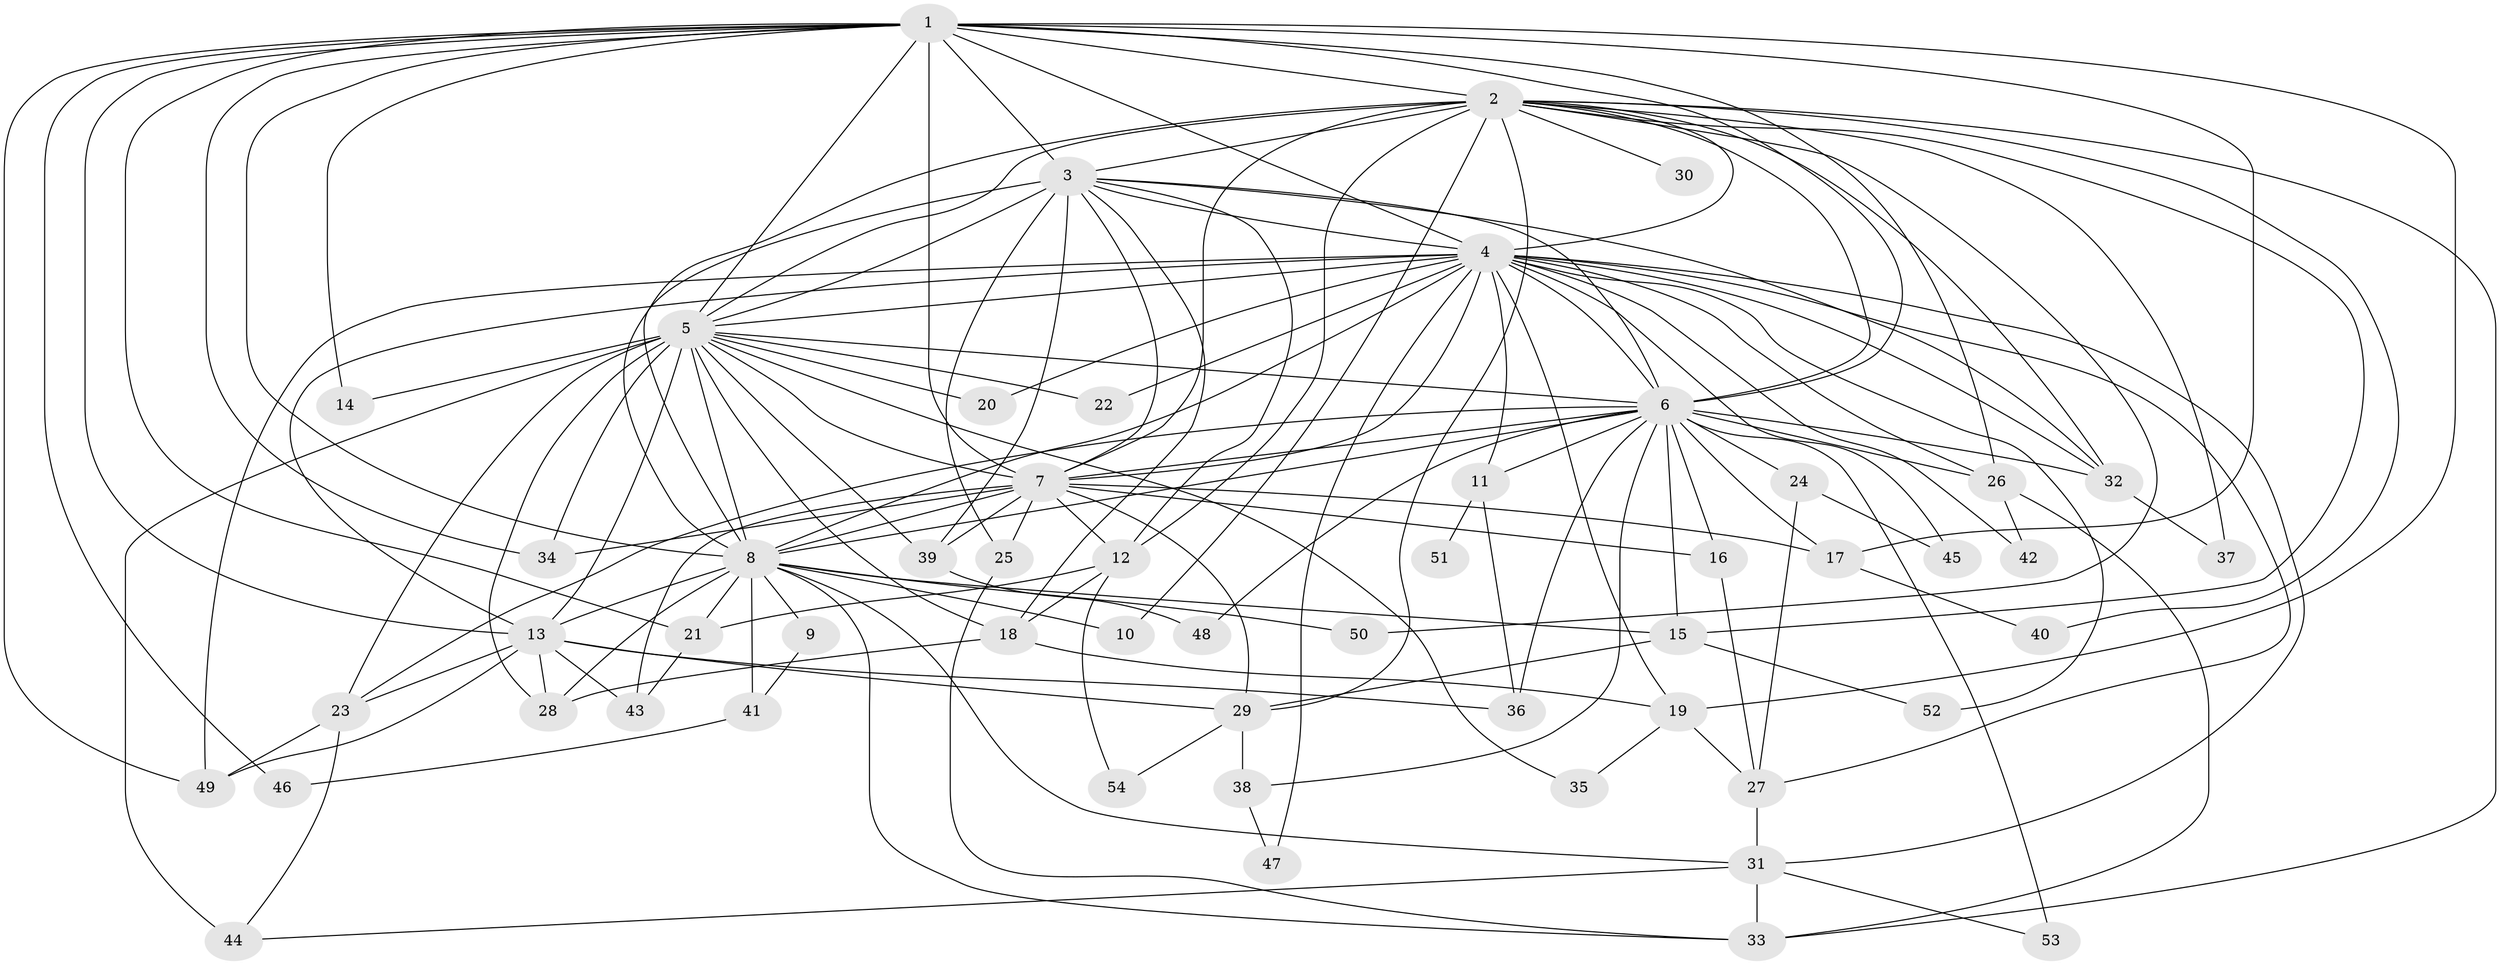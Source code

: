 // original degree distribution, {13: 0.009259259259259259, 21: 0.018518518518518517, 15: 0.009259259259259259, 28: 0.009259259259259259, 25: 0.018518518518518517, 22: 0.018518518518518517, 19: 0.009259259259259259, 3: 0.19444444444444445, 2: 0.5185185185185185, 5: 0.037037037037037035, 4: 0.12037037037037036, 6: 0.037037037037037035}
// Generated by graph-tools (version 1.1) at 2025/34/03/09/25 02:34:50]
// undirected, 54 vertices, 145 edges
graph export_dot {
graph [start="1"]
  node [color=gray90,style=filled];
  1;
  2;
  3;
  4;
  5;
  6;
  7;
  8;
  9;
  10;
  11;
  12;
  13;
  14;
  15;
  16;
  17;
  18;
  19;
  20;
  21;
  22;
  23;
  24;
  25;
  26;
  27;
  28;
  29;
  30;
  31;
  32;
  33;
  34;
  35;
  36;
  37;
  38;
  39;
  40;
  41;
  42;
  43;
  44;
  45;
  46;
  47;
  48;
  49;
  50;
  51;
  52;
  53;
  54;
  1 -- 2 [weight=2.0];
  1 -- 3 [weight=3.0];
  1 -- 4 [weight=3.0];
  1 -- 5 [weight=4.0];
  1 -- 6 [weight=2.0];
  1 -- 7 [weight=3.0];
  1 -- 8 [weight=3.0];
  1 -- 13 [weight=1.0];
  1 -- 14 [weight=1.0];
  1 -- 17 [weight=2.0];
  1 -- 19 [weight=1.0];
  1 -- 21 [weight=1.0];
  1 -- 26 [weight=1.0];
  1 -- 34 [weight=1.0];
  1 -- 46 [weight=1.0];
  1 -- 49 [weight=1.0];
  2 -- 3 [weight=1.0];
  2 -- 4 [weight=1.0];
  2 -- 5 [weight=2.0];
  2 -- 6 [weight=1.0];
  2 -- 7 [weight=2.0];
  2 -- 8 [weight=1.0];
  2 -- 10 [weight=1.0];
  2 -- 12 [weight=1.0];
  2 -- 15 [weight=1.0];
  2 -- 29 [weight=1.0];
  2 -- 30 [weight=1.0];
  2 -- 32 [weight=1.0];
  2 -- 33 [weight=1.0];
  2 -- 37 [weight=1.0];
  2 -- 40 [weight=1.0];
  2 -- 50 [weight=1.0];
  3 -- 4 [weight=1.0];
  3 -- 5 [weight=2.0];
  3 -- 6 [weight=1.0];
  3 -- 7 [weight=1.0];
  3 -- 8 [weight=1.0];
  3 -- 12 [weight=1.0];
  3 -- 18 [weight=1.0];
  3 -- 25 [weight=1.0];
  3 -- 32 [weight=1.0];
  3 -- 39 [weight=1.0];
  4 -- 5 [weight=3.0];
  4 -- 6 [weight=1.0];
  4 -- 7 [weight=1.0];
  4 -- 8 [weight=1.0];
  4 -- 11 [weight=1.0];
  4 -- 13 [weight=4.0];
  4 -- 19 [weight=1.0];
  4 -- 20 [weight=1.0];
  4 -- 22 [weight=1.0];
  4 -- 26 [weight=1.0];
  4 -- 27 [weight=1.0];
  4 -- 31 [weight=1.0];
  4 -- 32 [weight=1.0];
  4 -- 42 [weight=1.0];
  4 -- 45 [weight=1.0];
  4 -- 47 [weight=1.0];
  4 -- 49 [weight=1.0];
  4 -- 52 [weight=1.0];
  5 -- 6 [weight=2.0];
  5 -- 7 [weight=2.0];
  5 -- 8 [weight=2.0];
  5 -- 13 [weight=10.0];
  5 -- 14 [weight=2.0];
  5 -- 18 [weight=1.0];
  5 -- 20 [weight=2.0];
  5 -- 22 [weight=1.0];
  5 -- 23 [weight=2.0];
  5 -- 28 [weight=1.0];
  5 -- 34 [weight=1.0];
  5 -- 35 [weight=1.0];
  5 -- 39 [weight=1.0];
  5 -- 44 [weight=2.0];
  6 -- 7 [weight=2.0];
  6 -- 8 [weight=1.0];
  6 -- 11 [weight=1.0];
  6 -- 15 [weight=1.0];
  6 -- 16 [weight=1.0];
  6 -- 17 [weight=1.0];
  6 -- 23 [weight=2.0];
  6 -- 24 [weight=1.0];
  6 -- 26 [weight=1.0];
  6 -- 32 [weight=1.0];
  6 -- 36 [weight=1.0];
  6 -- 38 [weight=1.0];
  6 -- 48 [weight=1.0];
  6 -- 53 [weight=1.0];
  7 -- 8 [weight=1.0];
  7 -- 12 [weight=2.0];
  7 -- 16 [weight=1.0];
  7 -- 17 [weight=1.0];
  7 -- 25 [weight=1.0];
  7 -- 29 [weight=1.0];
  7 -- 34 [weight=1.0];
  7 -- 39 [weight=1.0];
  7 -- 43 [weight=1.0];
  8 -- 9 [weight=1.0];
  8 -- 10 [weight=1.0];
  8 -- 13 [weight=1.0];
  8 -- 15 [weight=1.0];
  8 -- 21 [weight=2.0];
  8 -- 28 [weight=1.0];
  8 -- 31 [weight=1.0];
  8 -- 33 [weight=1.0];
  8 -- 41 [weight=1.0];
  8 -- 50 [weight=1.0];
  9 -- 41 [weight=1.0];
  11 -- 36 [weight=1.0];
  11 -- 51 [weight=1.0];
  12 -- 18 [weight=1.0];
  12 -- 21 [weight=1.0];
  12 -- 54 [weight=1.0];
  13 -- 23 [weight=1.0];
  13 -- 28 [weight=1.0];
  13 -- 29 [weight=1.0];
  13 -- 36 [weight=1.0];
  13 -- 43 [weight=1.0];
  13 -- 49 [weight=1.0];
  15 -- 29 [weight=1.0];
  15 -- 52 [weight=1.0];
  16 -- 27 [weight=1.0];
  17 -- 40 [weight=1.0];
  18 -- 19 [weight=2.0];
  18 -- 28 [weight=1.0];
  19 -- 27 [weight=1.0];
  19 -- 35 [weight=1.0];
  21 -- 43 [weight=1.0];
  23 -- 44 [weight=1.0];
  23 -- 49 [weight=1.0];
  24 -- 27 [weight=1.0];
  24 -- 45 [weight=1.0];
  25 -- 33 [weight=1.0];
  26 -- 33 [weight=1.0];
  26 -- 42 [weight=1.0];
  27 -- 31 [weight=1.0];
  29 -- 38 [weight=1.0];
  29 -- 54 [weight=1.0];
  31 -- 33 [weight=3.0];
  31 -- 44 [weight=1.0];
  31 -- 53 [weight=1.0];
  32 -- 37 [weight=1.0];
  38 -- 47 [weight=1.0];
  39 -- 48 [weight=1.0];
  41 -- 46 [weight=1.0];
}
